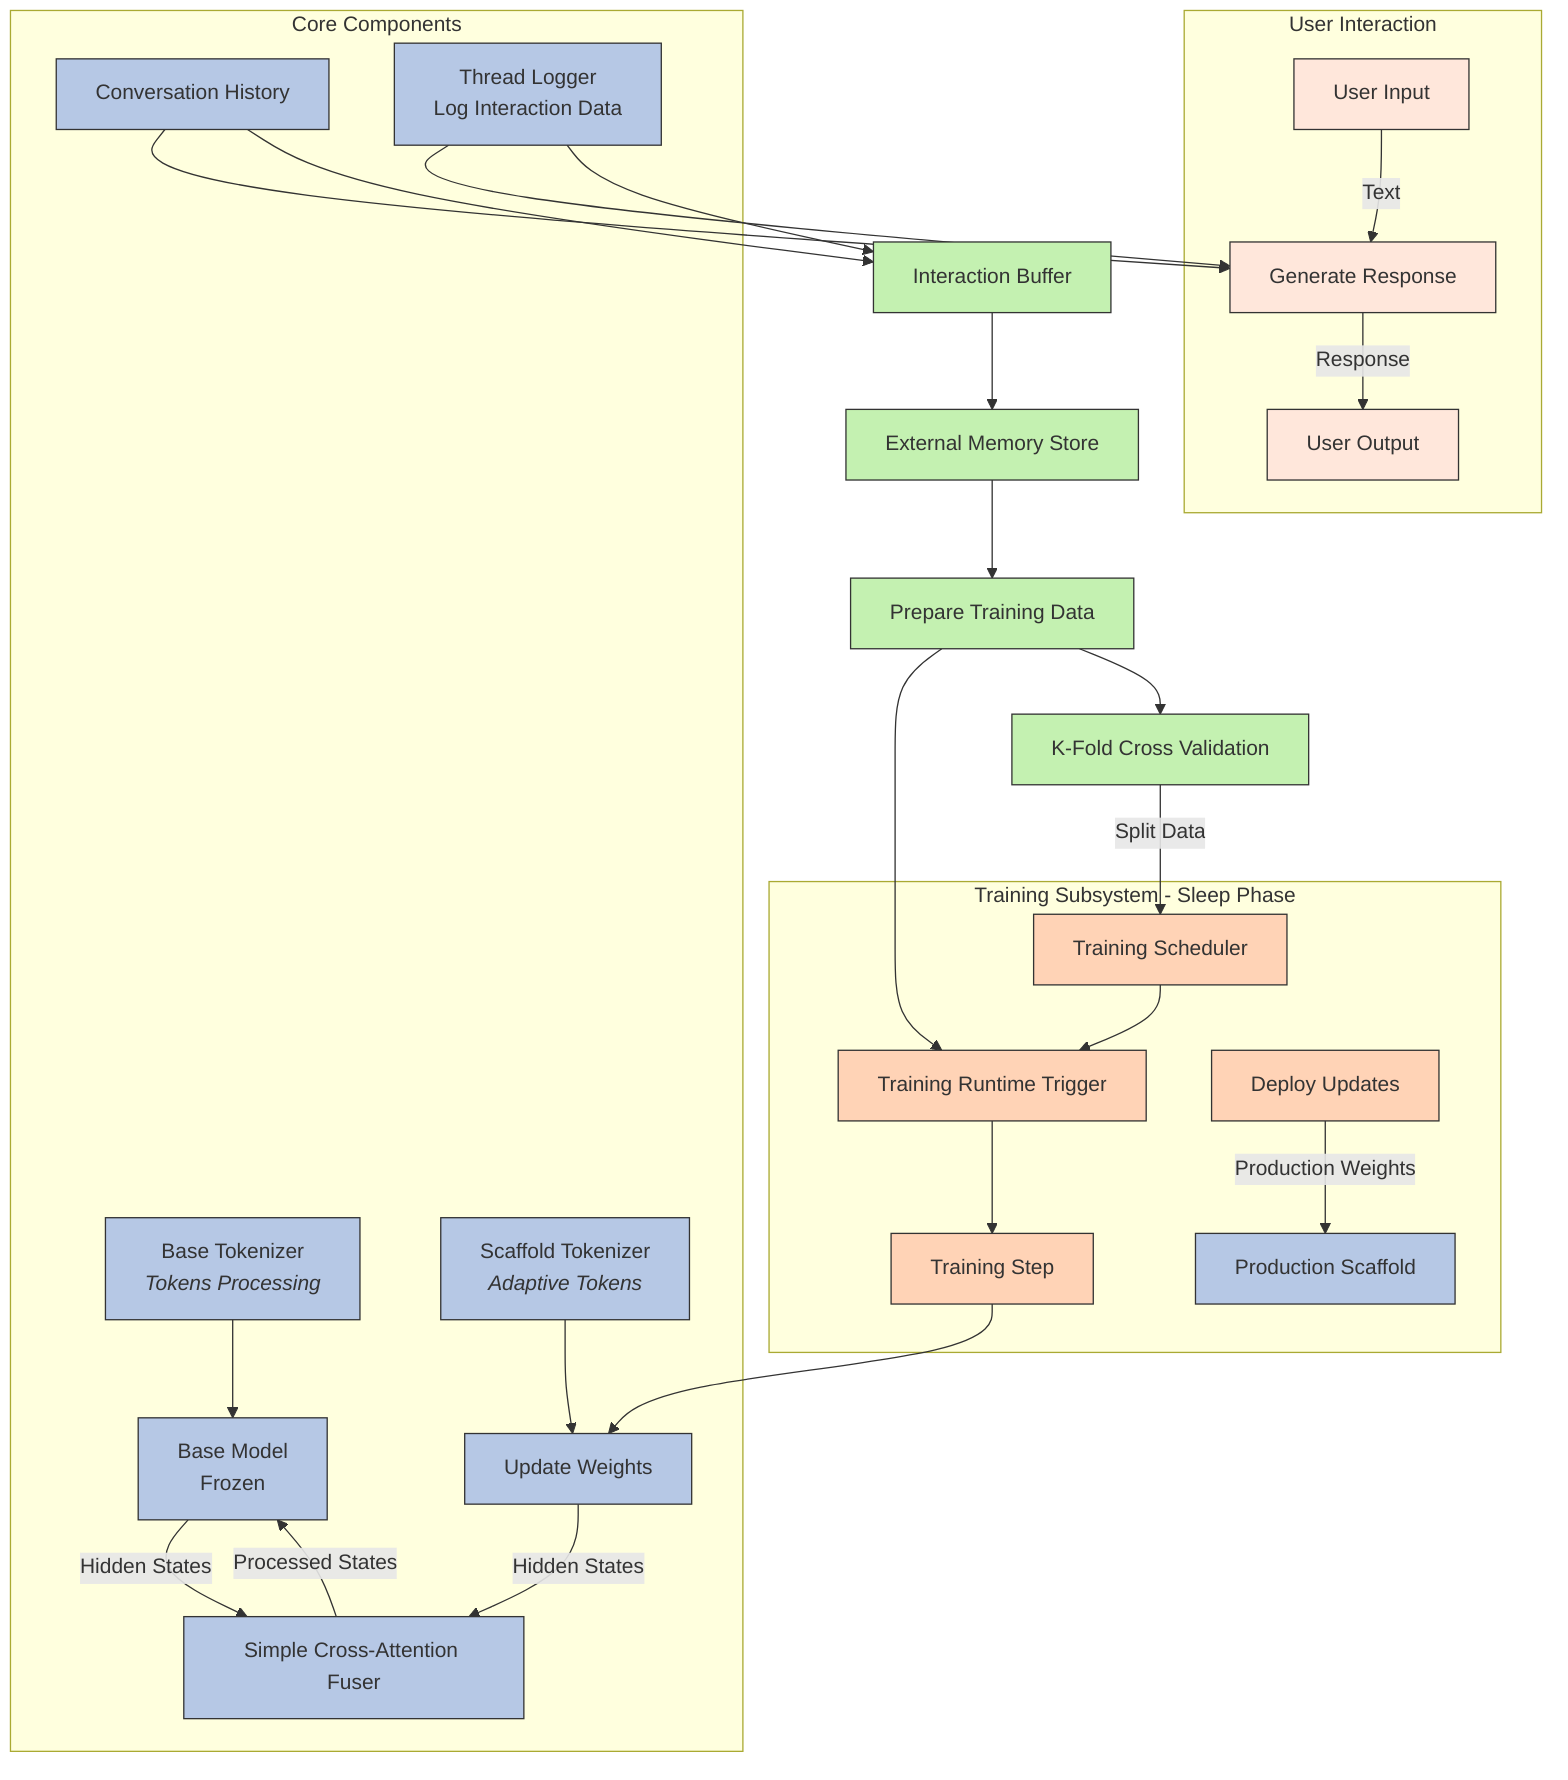 graph TD
    %% Subgraph 1: User Interaction
    subgraph User Interaction
        UI[User Input] -->|Text| GEN[Generate Response]
        GEN -->|Response| UO[User Output]
    end

    %% Subgraph 2: Core Components
    subgraph Core Components
        BT[Base Tokenizer<br><i>Tokens Processing</i>] --> BM[Base Model<br>Frozen]
        ST[Scaffold Tokenizer<br><i>Adaptive Tokens</i>] --> SM[Scaffold Model<br>Trainable]
        BM -->|Hidden States| CAF[Simple Cross-Attention Fuser]
        SM -->|Hidden States| CAF
        CAF -->|Processed States| BM
        CH[Conversation History] --> GEN
        TL[Thread Logger<br>Log Interaction Data] --> GEN
    end

    %% Subgraph 3: Training Subsystem - Sleep Phase
    subgraph Training Subsystem - Sleep Phase
        TS[Training Scheduler] --> RT[Training Runtime Trigger]
        RT --> TE[Training Step]
        TE --> SM[Update Weights]
        DU[Deploy Updates] -->|Production Weights| PS[Production Scaffold]
    end

    %% External Connections
    CH --> IB[Interaction Buffer]
    TL --> IB
    IB --> EMS[External Memory Store]
    EMS --> PT[Prepare Training Data]
    PT --> RT
    PT --> KF[K-Fold Cross Validation]
    KF -->|Split Data| TS

    %% Styling Nodes
    classDef user fill:#f8c3,stroke:#333,stroke-width:1px;
    classDef core fill:#b6c8e5,stroke:#333,stroke-width:1px;
    classDef train fill:#ffd3b6,stroke:#333,stroke-width:1px;
    classDef external fill:#c4f1b1,stroke:#333,stroke-width:1px;
    class UI,UO,GEN user;
    class BT,BM,ST,SM,CAF,CH,TL,PS core;
    class TS,RT,TE,DU train;
    class IB,EMS,PT,KF external;